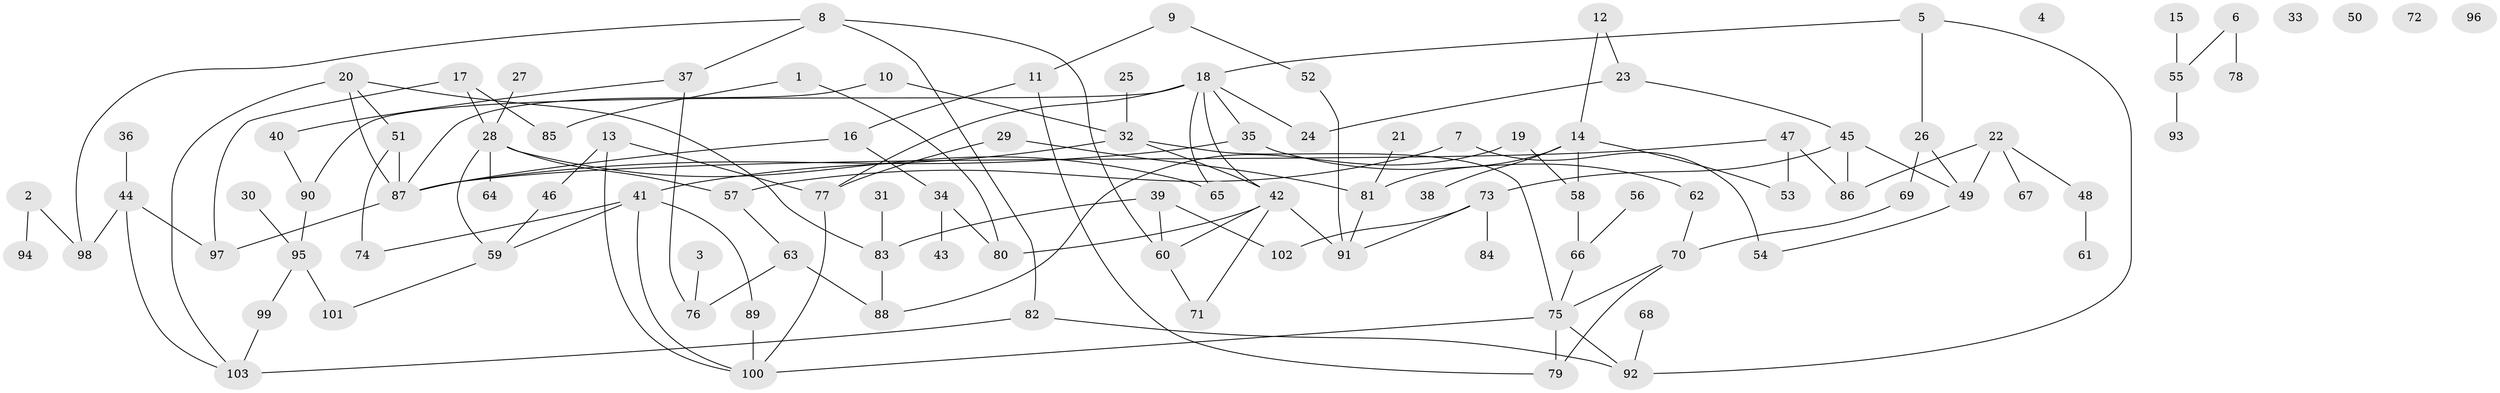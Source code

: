 // Generated by graph-tools (version 1.1) at 2025/33/03/09/25 02:33:37]
// undirected, 103 vertices, 136 edges
graph export_dot {
graph [start="1"]
  node [color=gray90,style=filled];
  1;
  2;
  3;
  4;
  5;
  6;
  7;
  8;
  9;
  10;
  11;
  12;
  13;
  14;
  15;
  16;
  17;
  18;
  19;
  20;
  21;
  22;
  23;
  24;
  25;
  26;
  27;
  28;
  29;
  30;
  31;
  32;
  33;
  34;
  35;
  36;
  37;
  38;
  39;
  40;
  41;
  42;
  43;
  44;
  45;
  46;
  47;
  48;
  49;
  50;
  51;
  52;
  53;
  54;
  55;
  56;
  57;
  58;
  59;
  60;
  61;
  62;
  63;
  64;
  65;
  66;
  67;
  68;
  69;
  70;
  71;
  72;
  73;
  74;
  75;
  76;
  77;
  78;
  79;
  80;
  81;
  82;
  83;
  84;
  85;
  86;
  87;
  88;
  89;
  90;
  91;
  92;
  93;
  94;
  95;
  96;
  97;
  98;
  99;
  100;
  101;
  102;
  103;
  1 -- 80;
  1 -- 85;
  2 -- 94;
  2 -- 98;
  3 -- 76;
  5 -- 18;
  5 -- 26;
  5 -- 92;
  6 -- 55;
  6 -- 78;
  7 -- 54;
  7 -- 57;
  8 -- 37;
  8 -- 60;
  8 -- 82;
  8 -- 98;
  9 -- 11;
  9 -- 52;
  10 -- 32;
  10 -- 87;
  11 -- 16;
  11 -- 79;
  12 -- 14;
  12 -- 23;
  13 -- 46;
  13 -- 77;
  13 -- 100;
  14 -- 38;
  14 -- 53;
  14 -- 58;
  14 -- 81;
  15 -- 55;
  16 -- 34;
  16 -- 87;
  17 -- 28;
  17 -- 85;
  17 -- 97;
  18 -- 24;
  18 -- 35;
  18 -- 42;
  18 -- 65;
  18 -- 77;
  18 -- 90;
  19 -- 58;
  19 -- 88;
  20 -- 51;
  20 -- 83;
  20 -- 87;
  20 -- 103;
  21 -- 81;
  22 -- 48;
  22 -- 49;
  22 -- 67;
  22 -- 86;
  23 -- 24;
  23 -- 45;
  25 -- 32;
  26 -- 49;
  26 -- 69;
  27 -- 28;
  28 -- 57;
  28 -- 59;
  28 -- 64;
  28 -- 65;
  29 -- 77;
  29 -- 81;
  30 -- 95;
  31 -- 83;
  32 -- 41;
  32 -- 42;
  32 -- 75;
  34 -- 43;
  34 -- 80;
  35 -- 62;
  35 -- 87;
  36 -- 44;
  37 -- 40;
  37 -- 76;
  39 -- 60;
  39 -- 83;
  39 -- 102;
  40 -- 90;
  41 -- 59;
  41 -- 74;
  41 -- 89;
  41 -- 100;
  42 -- 60;
  42 -- 71;
  42 -- 80;
  42 -- 91;
  44 -- 97;
  44 -- 98;
  44 -- 103;
  45 -- 49;
  45 -- 73;
  45 -- 86;
  46 -- 59;
  47 -- 53;
  47 -- 86;
  47 -- 87;
  48 -- 61;
  49 -- 54;
  51 -- 74;
  51 -- 87;
  52 -- 91;
  55 -- 93;
  56 -- 66;
  57 -- 63;
  58 -- 66;
  59 -- 101;
  60 -- 71;
  62 -- 70;
  63 -- 76;
  63 -- 88;
  66 -- 75;
  68 -- 92;
  69 -- 70;
  70 -- 75;
  70 -- 79;
  73 -- 84;
  73 -- 91;
  73 -- 102;
  75 -- 79;
  75 -- 92;
  75 -- 100;
  77 -- 100;
  81 -- 91;
  82 -- 92;
  82 -- 103;
  83 -- 88;
  87 -- 97;
  89 -- 100;
  90 -- 95;
  95 -- 99;
  95 -- 101;
  99 -- 103;
}
